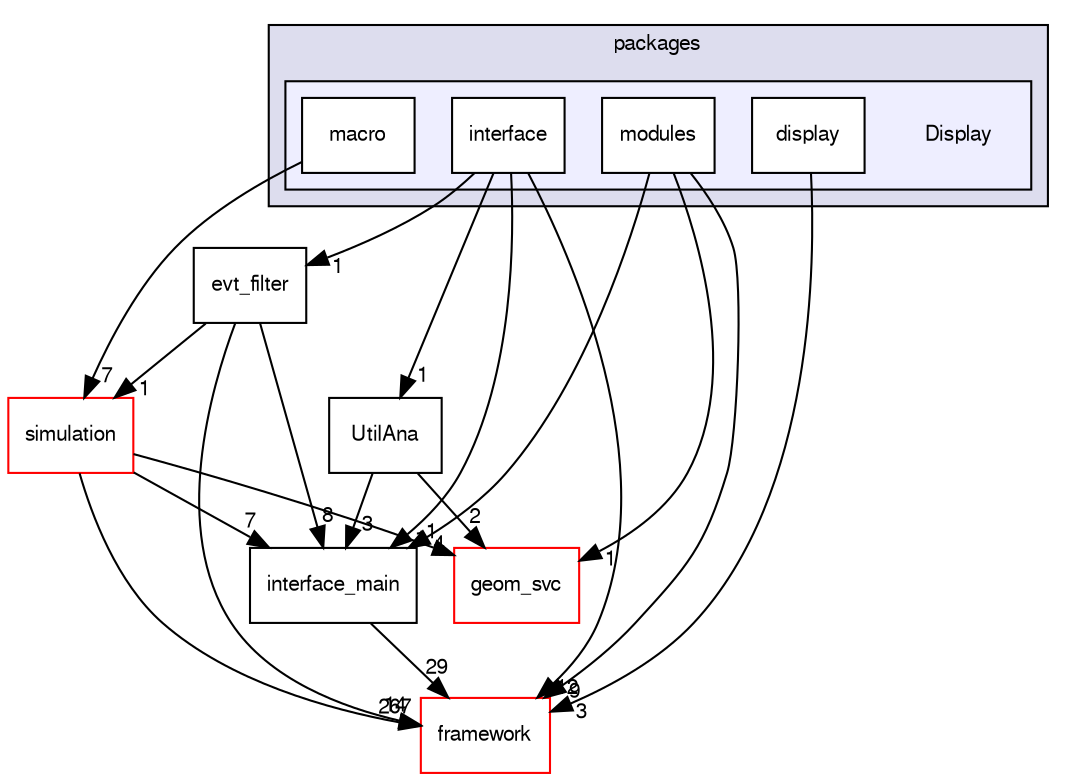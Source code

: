digraph "/dev/shm/kenichi/update-e1039-doc/e1039-core/packages/Display" {
  bgcolor=transparent;
  compound=true
  node [ fontsize="10", fontname="FreeSans"];
  edge [ labelfontsize="10", labelfontname="FreeSans"];
  subgraph clusterdir_8ea7cac0f8d8113a9a7e5b799137b771 {
    graph [ bgcolor="#ddddee", pencolor="black", label="packages" fontname="FreeSans", fontsize="10", URL="dir_8ea7cac0f8d8113a9a7e5b799137b771.html"]
  subgraph clusterdir_ad96a070a8764384151950b77cc12f77 {
    graph [ bgcolor="#eeeeff", pencolor="black", label="" URL="dir_ad96a070a8764384151950b77cc12f77.html"];
    dir_ad96a070a8764384151950b77cc12f77 [shape=plaintext label="Display"];
    dir_46e25ddce298c7dcc29ed2e67c6b2bca [shape=box label="display" color="black" fillcolor="white" style="filled" URL="dir_46e25ddce298c7dcc29ed2e67c6b2bca.html"];
    dir_3e50191167dd378a35411561ad69130f [shape=box label="interface" color="black" fillcolor="white" style="filled" URL="dir_3e50191167dd378a35411561ad69130f.html"];
    dir_c264723086d44c5d5ebf13814e01d7f5 [shape=box label="macro" color="black" fillcolor="white" style="filled" URL="dir_c264723086d44c5d5ebf13814e01d7f5.html"];
    dir_44bab373fdd59b690320884b39e86ed7 [shape=box label="modules" color="black" fillcolor="white" style="filled" URL="dir_44bab373fdd59b690320884b39e86ed7.html"];
  }
  }
  dir_5fde958d0efff8f0c14671d1322e68e9 [shape=box label="geom_svc" color="red" URL="dir_5fde958d0efff8f0c14671d1322e68e9.html"];
  dir_4eb02181fbf3d272eba0581ad6b5ce2a [shape=box label="UtilAna" URL="dir_4eb02181fbf3d272eba0581ad6b5ce2a.html"];
  dir_68879e08c6651a210f7d5b44f4a6e313 [shape=box label="framework" color="red" URL="dir_68879e08c6651a210f7d5b44f4a6e313.html"];
  dir_85806d049710cb8d5869d7cc7d797cb3 [shape=box label="evt_filter" URL="dir_85806d049710cb8d5869d7cc7d797cb3.html"];
  dir_4109f03a5b9c2dae233205e99792f74d [shape=box label="interface_main" URL="dir_4109f03a5b9c2dae233205e99792f74d.html"];
  dir_da541d554d94b5dd7d8677e6570914d2 [shape=box label="simulation" color="red" URL="dir_da541d554d94b5dd7d8677e6570914d2.html"];
  dir_4eb02181fbf3d272eba0581ad6b5ce2a->dir_5fde958d0efff8f0c14671d1322e68e9 [headlabel="2", labeldistance=1.5 headhref="dir_000046_000056.html"];
  dir_4eb02181fbf3d272eba0581ad6b5ce2a->dir_4109f03a5b9c2dae233205e99792f74d [headlabel="3", labeldistance=1.5 headhref="dir_000046_000032.html"];
  dir_46e25ddce298c7dcc29ed2e67c6b2bca->dir_68879e08c6651a210f7d5b44f4a6e313 [headlabel="3", labeldistance=1.5 headhref="dir_000050_000024.html"];
  dir_85806d049710cb8d5869d7cc7d797cb3->dir_68879e08c6651a210f7d5b44f4a6e313 [headlabel="14", labeldistance=1.5 headhref="dir_000055_000024.html"];
  dir_85806d049710cb8d5869d7cc7d797cb3->dir_4109f03a5b9c2dae233205e99792f74d [headlabel="8", labeldistance=1.5 headhref="dir_000055_000032.html"];
  dir_85806d049710cb8d5869d7cc7d797cb3->dir_da541d554d94b5dd7d8677e6570914d2 [headlabel="1", labeldistance=1.5 headhref="dir_000055_000047.html"];
  dir_c264723086d44c5d5ebf13814e01d7f5->dir_da541d554d94b5dd7d8677e6570914d2 [headlabel="7", labeldistance=1.5 headhref="dir_000036_000047.html"];
  dir_4109f03a5b9c2dae233205e99792f74d->dir_68879e08c6651a210f7d5b44f4a6e313 [headlabel="29", labeldistance=1.5 headhref="dir_000032_000024.html"];
  dir_3e50191167dd378a35411561ad69130f->dir_4eb02181fbf3d272eba0581ad6b5ce2a [headlabel="1", labeldistance=1.5 headhref="dir_000051_000046.html"];
  dir_3e50191167dd378a35411561ad69130f->dir_68879e08c6651a210f7d5b44f4a6e313 [headlabel="12", labeldistance=1.5 headhref="dir_000051_000024.html"];
  dir_3e50191167dd378a35411561ad69130f->dir_85806d049710cb8d5869d7cc7d797cb3 [headlabel="1", labeldistance=1.5 headhref="dir_000051_000055.html"];
  dir_3e50191167dd378a35411561ad69130f->dir_4109f03a5b9c2dae233205e99792f74d [headlabel="1", labeldistance=1.5 headhref="dir_000051_000032.html"];
  dir_da541d554d94b5dd7d8677e6570914d2->dir_5fde958d0efff8f0c14671d1322e68e9 [headlabel="1", labeldistance=1.5 headhref="dir_000047_000056.html"];
  dir_da541d554d94b5dd7d8677e6570914d2->dir_68879e08c6651a210f7d5b44f4a6e313 [headlabel="267", labeldistance=1.5 headhref="dir_000047_000024.html"];
  dir_da541d554d94b5dd7d8677e6570914d2->dir_4109f03a5b9c2dae233205e99792f74d [headlabel="7", labeldistance=1.5 headhref="dir_000047_000032.html"];
  dir_44bab373fdd59b690320884b39e86ed7->dir_5fde958d0efff8f0c14671d1322e68e9 [headlabel="1", labeldistance=1.5 headhref="dir_000052_000056.html"];
  dir_44bab373fdd59b690320884b39e86ed7->dir_68879e08c6651a210f7d5b44f4a6e313 [headlabel="9", labeldistance=1.5 headhref="dir_000052_000024.html"];
  dir_44bab373fdd59b690320884b39e86ed7->dir_4109f03a5b9c2dae233205e99792f74d [headlabel="4", labeldistance=1.5 headhref="dir_000052_000032.html"];
}
